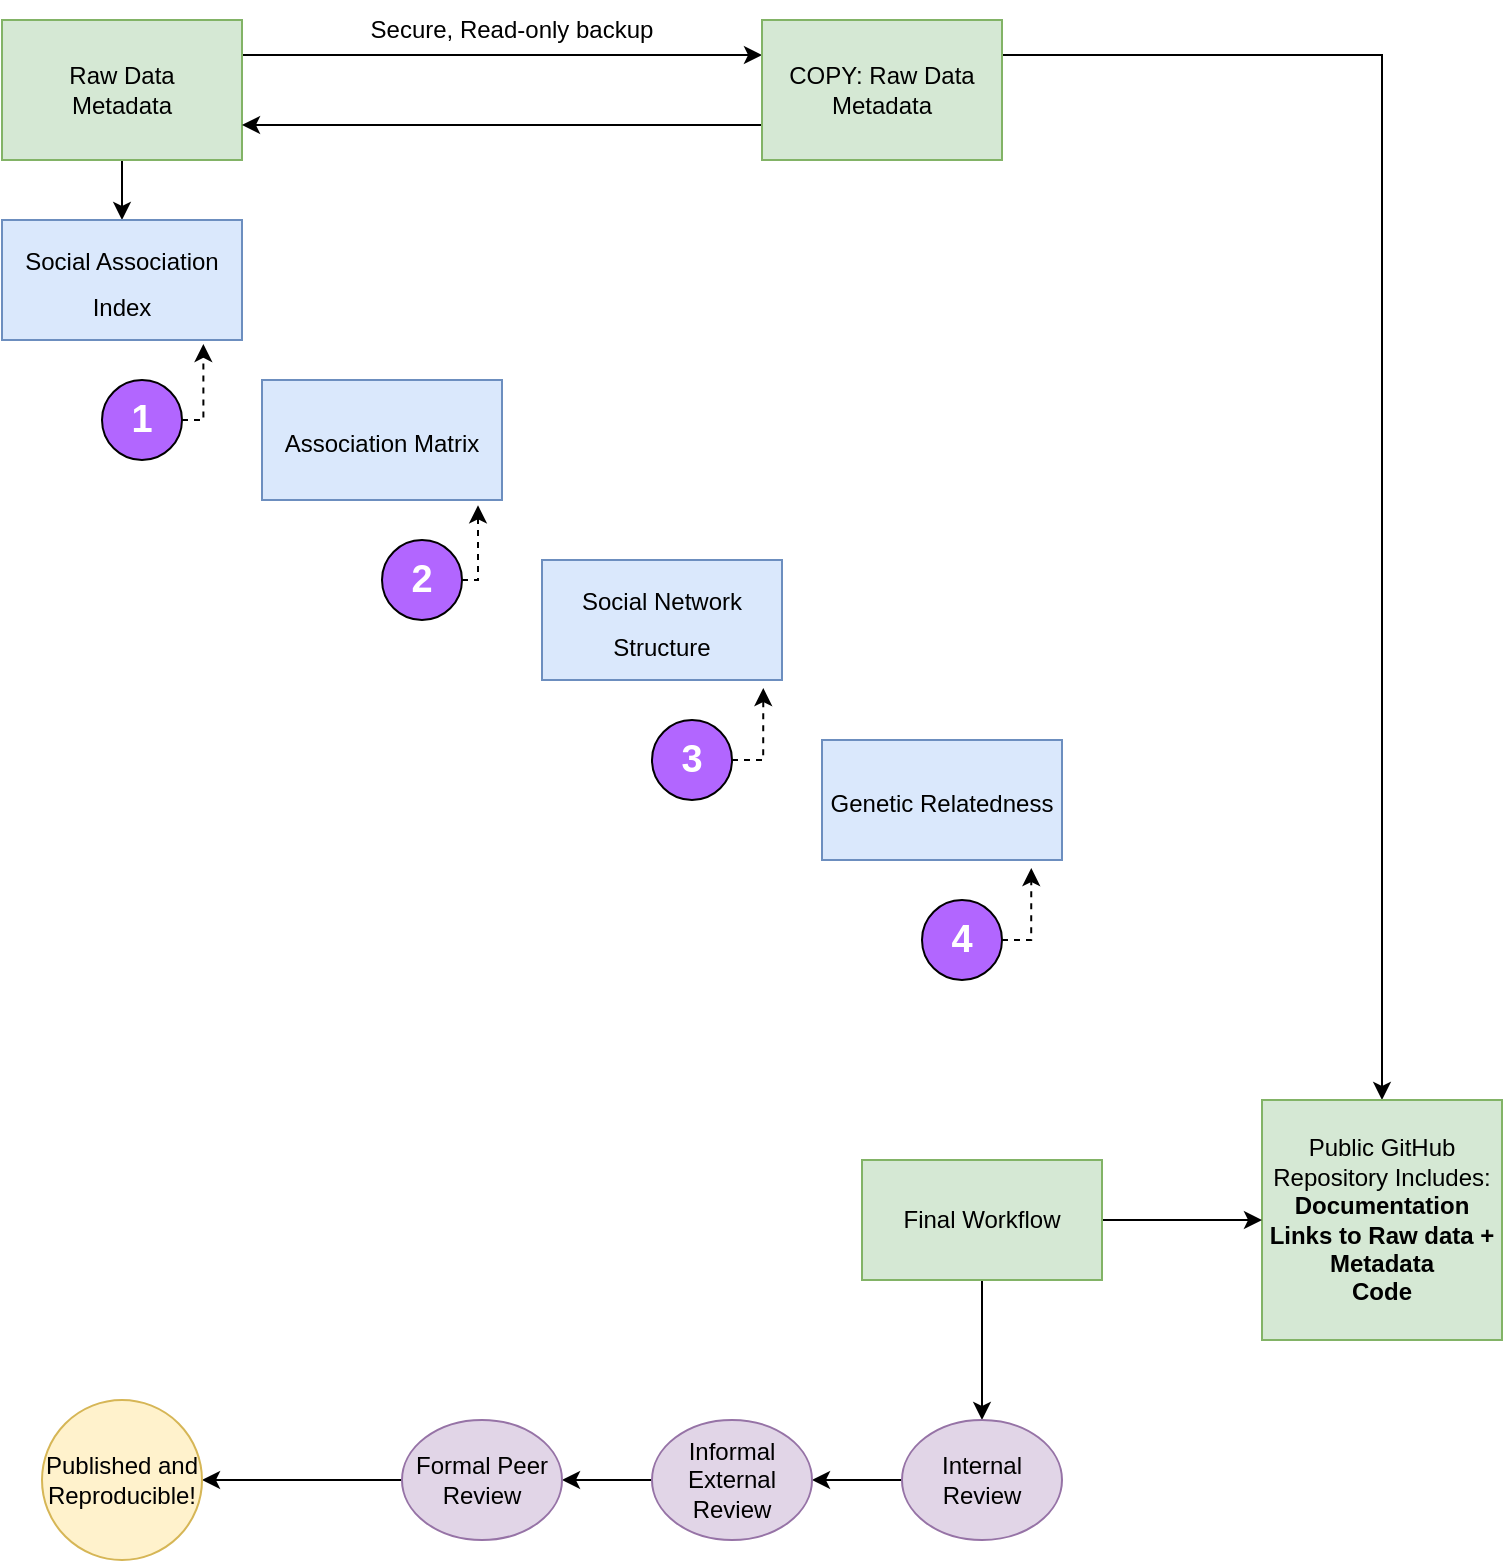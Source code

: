 <mxfile version="20.3.7" type="github">
  <diagram id="Asj_OvlAV7eRFMY_503B" name="Page-1">
    <mxGraphModel dx="782" dy="460" grid="1" gridSize="10" guides="1" tooltips="1" connect="1" arrows="1" fold="1" page="1" pageScale="1" pageWidth="850" pageHeight="1100" math="0" shadow="0">
      <root>
        <mxCell id="0" />
        <mxCell id="1" parent="0" />
        <mxCell id="feJvAz9ZvgBtIoRs770C-3" style="edgeStyle=orthogonalEdgeStyle;rounded=0;orthogonalLoop=1;jettySize=auto;html=1;exitX=1;exitY=0.25;exitDx=0;exitDy=0;entryX=0;entryY=0.25;entryDx=0;entryDy=0;" edge="1" parent="1" source="LIPbDDBm2kCoPktOWhKg-1" target="feJvAz9ZvgBtIoRs770C-2">
          <mxGeometry relative="1" as="geometry" />
        </mxCell>
        <mxCell id="feJvAz9ZvgBtIoRs770C-19" value="" style="edgeStyle=orthogonalEdgeStyle;rounded=0;orthogonalLoop=1;jettySize=auto;html=1;fontSize=12;fontColor=#FFFFFF;" edge="1" parent="1" source="LIPbDDBm2kCoPktOWhKg-1" target="feJvAz9ZvgBtIoRs770C-17">
          <mxGeometry relative="1" as="geometry" />
        </mxCell>
        <mxCell id="LIPbDDBm2kCoPktOWhKg-1" value="Raw Data&lt;br&gt;Metadata" style="rounded=0;whiteSpace=wrap;html=1;fillColor=#d5e8d4;strokeColor=#82b366;" parent="1" vertex="1">
          <mxGeometry x="40" y="60" width="120" height="70" as="geometry" />
        </mxCell>
        <mxCell id="feJvAz9ZvgBtIoRs770C-4" style="edgeStyle=orthogonalEdgeStyle;rounded=0;orthogonalLoop=1;jettySize=auto;html=1;exitX=0;exitY=0.75;exitDx=0;exitDy=0;entryX=1;entryY=0.75;entryDx=0;entryDy=0;" edge="1" parent="1" source="feJvAz9ZvgBtIoRs770C-2" target="LIPbDDBm2kCoPktOWhKg-1">
          <mxGeometry relative="1" as="geometry" />
        </mxCell>
        <mxCell id="feJvAz9ZvgBtIoRs770C-7" style="edgeStyle=orthogonalEdgeStyle;rounded=0;orthogonalLoop=1;jettySize=auto;html=1;exitX=1;exitY=0.25;exitDx=0;exitDy=0;entryX=0.5;entryY=0;entryDx=0;entryDy=0;" edge="1" parent="1" source="feJvAz9ZvgBtIoRs770C-2" target="feJvAz9ZvgBtIoRs770C-6">
          <mxGeometry relative="1" as="geometry" />
        </mxCell>
        <mxCell id="feJvAz9ZvgBtIoRs770C-2" value="COPY: Raw Data&lt;br&gt;Metadata" style="rounded=0;whiteSpace=wrap;html=1;strokeColor=#82b366;fillColor=#d5e8d4;" vertex="1" parent="1">
          <mxGeometry x="420" y="60" width="120" height="70" as="geometry" />
        </mxCell>
        <mxCell id="feJvAz9ZvgBtIoRs770C-5" value="Secure, Read-only backup" style="text;html=1;strokeColor=none;fillColor=none;align=center;verticalAlign=middle;whiteSpace=wrap;rounded=0;" vertex="1" parent="1">
          <mxGeometry x="200" y="50" width="190" height="30" as="geometry" />
        </mxCell>
        <mxCell id="feJvAz9ZvgBtIoRs770C-6" value="Public GitHub Repository Includes:&lt;br&gt;&lt;b&gt;Documentation&lt;br&gt;Links to Raw data + Metadata&lt;br&gt;Code&lt;/b&gt;" style="rounded=0;whiteSpace=wrap;html=1;strokeColor=#82b366;fillColor=#d5e8d4;" vertex="1" parent="1">
          <mxGeometry x="670" y="600" width="120" height="120" as="geometry" />
        </mxCell>
        <mxCell id="feJvAz9ZvgBtIoRs770C-9" value="" style="edgeStyle=orthogonalEdgeStyle;rounded=0;orthogonalLoop=1;jettySize=auto;html=1;" edge="1" parent="1" source="feJvAz9ZvgBtIoRs770C-8" target="feJvAz9ZvgBtIoRs770C-6">
          <mxGeometry relative="1" as="geometry" />
        </mxCell>
        <mxCell id="feJvAz9ZvgBtIoRs770C-24" style="edgeStyle=orthogonalEdgeStyle;rounded=0;orthogonalLoop=1;jettySize=auto;html=1;exitX=0.5;exitY=1;exitDx=0;exitDy=0;fontSize=12;fontColor=#FFFFFF;" edge="1" parent="1" source="feJvAz9ZvgBtIoRs770C-8" target="feJvAz9ZvgBtIoRs770C-10">
          <mxGeometry relative="1" as="geometry" />
        </mxCell>
        <mxCell id="feJvAz9ZvgBtIoRs770C-8" value="Final Workflow" style="rounded=0;whiteSpace=wrap;html=1;strokeColor=#82b366;fillColor=#d5e8d4;" vertex="1" parent="1">
          <mxGeometry x="470" y="630" width="120" height="60" as="geometry" />
        </mxCell>
        <mxCell id="feJvAz9ZvgBtIoRs770C-25" value="" style="edgeStyle=orthogonalEdgeStyle;rounded=0;orthogonalLoop=1;jettySize=auto;html=1;fontSize=12;fontColor=#FFFFFF;" edge="1" parent="1" source="feJvAz9ZvgBtIoRs770C-10" target="feJvAz9ZvgBtIoRs770C-11">
          <mxGeometry relative="1" as="geometry" />
        </mxCell>
        <mxCell id="feJvAz9ZvgBtIoRs770C-10" value="Internal Review" style="ellipse;whiteSpace=wrap;html=1;strokeColor=#9673a6;fillColor=#e1d5e7;" vertex="1" parent="1">
          <mxGeometry x="490" y="760" width="80" height="60" as="geometry" />
        </mxCell>
        <mxCell id="feJvAz9ZvgBtIoRs770C-26" value="" style="edgeStyle=orthogonalEdgeStyle;rounded=0;orthogonalLoop=1;jettySize=auto;html=1;fontSize=12;fontColor=#FFFFFF;" edge="1" parent="1" source="feJvAz9ZvgBtIoRs770C-11" target="feJvAz9ZvgBtIoRs770C-12">
          <mxGeometry relative="1" as="geometry" />
        </mxCell>
        <mxCell id="feJvAz9ZvgBtIoRs770C-11" value="Informal External Review" style="ellipse;whiteSpace=wrap;html=1;strokeColor=#9673a6;fillColor=#e1d5e7;" vertex="1" parent="1">
          <mxGeometry x="365" y="760" width="80" height="60" as="geometry" />
        </mxCell>
        <mxCell id="feJvAz9ZvgBtIoRs770C-28" value="" style="edgeStyle=orthogonalEdgeStyle;rounded=0;orthogonalLoop=1;jettySize=auto;html=1;fontSize=12;fontColor=#FFFFFF;" edge="1" parent="1" source="feJvAz9ZvgBtIoRs770C-12" target="feJvAz9ZvgBtIoRs770C-27">
          <mxGeometry relative="1" as="geometry" />
        </mxCell>
        <mxCell id="feJvAz9ZvgBtIoRs770C-12" value="Formal Peer Review" style="ellipse;whiteSpace=wrap;html=1;strokeColor=#9673a6;fillColor=#e1d5e7;" vertex="1" parent="1">
          <mxGeometry x="240" y="760" width="80" height="60" as="geometry" />
        </mxCell>
        <mxCell id="feJvAz9ZvgBtIoRs770C-21" style="edgeStyle=orthogonalEdgeStyle;rounded=0;orthogonalLoop=1;jettySize=auto;html=1;exitX=1;exitY=0.5;exitDx=0;exitDy=0;entryX=0.839;entryY=1.033;entryDx=0;entryDy=0;entryPerimeter=0;fontSize=12;fontColor=#FFFFFF;dashed=1;" edge="1" parent="1" source="feJvAz9ZvgBtIoRs770C-13" target="feJvAz9ZvgBtIoRs770C-17">
          <mxGeometry relative="1" as="geometry" />
        </mxCell>
        <mxCell id="feJvAz9ZvgBtIoRs770C-13" value="&lt;font style=&quot;font-size: 19px;&quot; color=&quot;#ffffff&quot;&gt;1&lt;/font&gt;" style="ellipse;whiteSpace=wrap;html=1;strokeColor=#000000;fillColor=#B266FF;fontStyle=1" vertex="1" parent="1">
          <mxGeometry x="90" y="240" width="40" height="40" as="geometry" />
        </mxCell>
        <mxCell id="feJvAz9ZvgBtIoRs770C-22" style="edgeStyle=orthogonalEdgeStyle;rounded=0;orthogonalLoop=1;jettySize=auto;html=1;exitX=1;exitY=0.5;exitDx=0;exitDy=0;entryX=0.9;entryY=1.044;entryDx=0;entryDy=0;entryPerimeter=0;dashed=1;fontSize=12;fontColor=#FFFFFF;" edge="1" parent="1" source="feJvAz9ZvgBtIoRs770C-14" target="feJvAz9ZvgBtIoRs770C-18">
          <mxGeometry relative="1" as="geometry" />
        </mxCell>
        <mxCell id="feJvAz9ZvgBtIoRs770C-14" value="&lt;font style=&quot;font-size: 19px;&quot; color=&quot;#ffffff&quot;&gt;2&lt;/font&gt;" style="ellipse;whiteSpace=wrap;html=1;strokeColor=#000000;fillColor=#B266FF;fontStyle=1" vertex="1" parent="1">
          <mxGeometry x="230" y="320" width="40" height="40" as="geometry" />
        </mxCell>
        <mxCell id="feJvAz9ZvgBtIoRs770C-29" style="edgeStyle=orthogonalEdgeStyle;rounded=0;orthogonalLoop=1;jettySize=auto;html=1;exitX=1;exitY=0.5;exitDx=0;exitDy=0;entryX=0.922;entryY=1.067;entryDx=0;entryDy=0;entryPerimeter=0;fontSize=12;fontColor=#FFFFFF;dashed=1;" edge="1" parent="1" source="feJvAz9ZvgBtIoRs770C-15" target="feJvAz9ZvgBtIoRs770C-23">
          <mxGeometry relative="1" as="geometry" />
        </mxCell>
        <mxCell id="feJvAz9ZvgBtIoRs770C-15" value="&lt;font style=&quot;font-size: 19px;&quot; color=&quot;#ffffff&quot;&gt;3&lt;/font&gt;" style="ellipse;whiteSpace=wrap;html=1;strokeColor=#000000;fillColor=#B266FF;fontStyle=1" vertex="1" parent="1">
          <mxGeometry x="365" y="410" width="40" height="40" as="geometry" />
        </mxCell>
        <mxCell id="feJvAz9ZvgBtIoRs770C-31" style="edgeStyle=orthogonalEdgeStyle;rounded=0;orthogonalLoop=1;jettySize=auto;html=1;exitX=1;exitY=0.5;exitDx=0;exitDy=0;entryX=0.872;entryY=1.067;entryDx=0;entryDy=0;entryPerimeter=0;dashed=1;fontSize=12;fontColor=#FFFFFF;" edge="1" parent="1" source="feJvAz9ZvgBtIoRs770C-16" target="feJvAz9ZvgBtIoRs770C-30">
          <mxGeometry relative="1" as="geometry" />
        </mxCell>
        <mxCell id="feJvAz9ZvgBtIoRs770C-16" value="&lt;font style=&quot;font-size: 19px;&quot; color=&quot;#ffffff&quot;&gt;4&lt;/font&gt;" style="ellipse;whiteSpace=wrap;html=1;strokeColor=#000000;fillColor=#B266FF;fontStyle=1" vertex="1" parent="1">
          <mxGeometry x="500" y="500" width="40" height="40" as="geometry" />
        </mxCell>
        <mxCell id="feJvAz9ZvgBtIoRs770C-17" value="&lt;font style=&quot;font-size: 12px;&quot;&gt;Social Association Index&lt;/font&gt;" style="rounded=0;whiteSpace=wrap;html=1;strokeColor=#6c8ebf;fontSize=19;fillColor=#dae8fc;" vertex="1" parent="1">
          <mxGeometry x="40" y="160" width="120" height="60" as="geometry" />
        </mxCell>
        <mxCell id="feJvAz9ZvgBtIoRs770C-18" value="&lt;font style=&quot;font-size: 12px;&quot;&gt;Association Matrix&lt;/font&gt;" style="rounded=0;whiteSpace=wrap;html=1;strokeColor=#6c8ebf;fontSize=19;fillColor=#dae8fc;" vertex="1" parent="1">
          <mxGeometry x="170" y="240" width="120" height="60" as="geometry" />
        </mxCell>
        <mxCell id="feJvAz9ZvgBtIoRs770C-23" value="&lt;font style=&quot;font-size: 12px;&quot;&gt;Social Network Structure&lt;/font&gt;" style="rounded=0;whiteSpace=wrap;html=1;strokeColor=#6c8ebf;fontSize=19;fillColor=#dae8fc;" vertex="1" parent="1">
          <mxGeometry x="310" y="330" width="120" height="60" as="geometry" />
        </mxCell>
        <mxCell id="feJvAz9ZvgBtIoRs770C-27" value="Published and Reproducible!" style="ellipse;whiteSpace=wrap;html=1;aspect=fixed;strokeColor=#d6b656;fontSize=12;fillColor=#fff2cc;" vertex="1" parent="1">
          <mxGeometry x="60" y="750" width="80" height="80" as="geometry" />
        </mxCell>
        <mxCell id="feJvAz9ZvgBtIoRs770C-30" value="&lt;font style=&quot;font-size: 12px;&quot;&gt;Genetic Relatedness&lt;/font&gt;" style="rounded=0;whiteSpace=wrap;html=1;strokeColor=#6c8ebf;fontSize=19;fillColor=#dae8fc;" vertex="1" parent="1">
          <mxGeometry x="450" y="420" width="120" height="60" as="geometry" />
        </mxCell>
      </root>
    </mxGraphModel>
  </diagram>
</mxfile>
